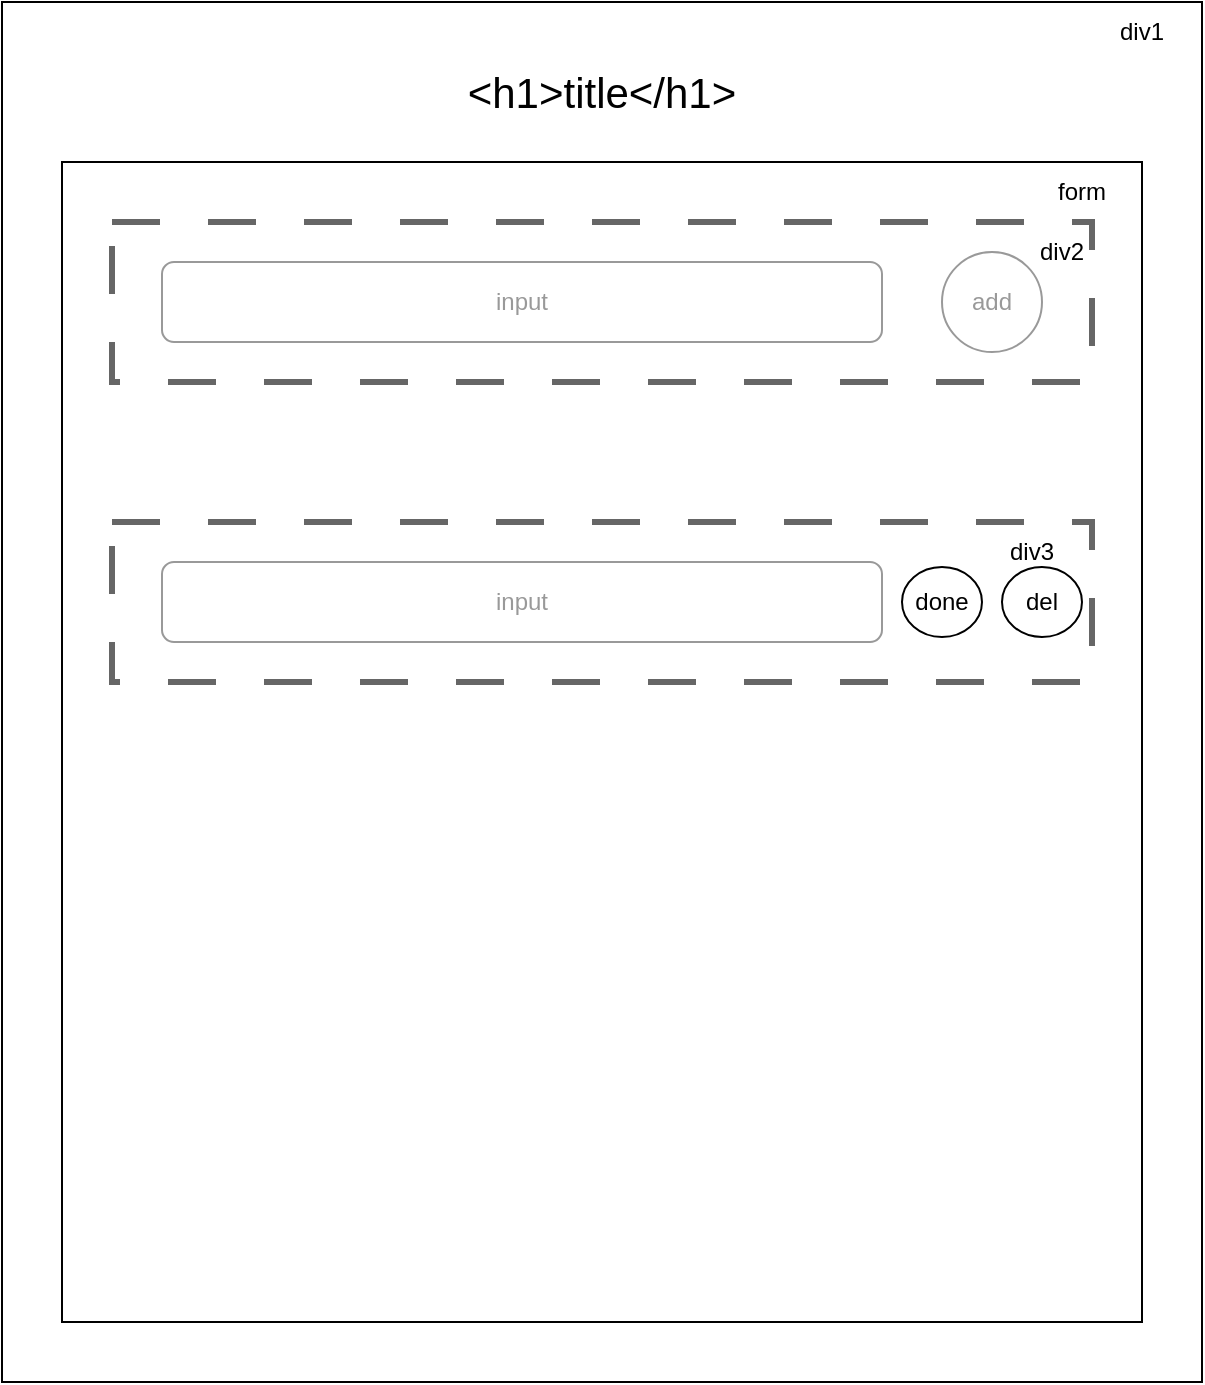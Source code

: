 <mxfile version="23.1.0" type="device">
  <diagram name="Page-1" id="yeAIkkxbPoXX1x4sGKfb">
    <mxGraphModel dx="1434" dy="772" grid="1" gridSize="10" guides="1" tooltips="1" connect="1" arrows="1" fold="1" page="1" pageScale="1" pageWidth="850" pageHeight="1100" math="0" shadow="0">
      <root>
        <mxCell id="0" />
        <mxCell id="1" parent="0" />
        <mxCell id="op8WPkMQcGLi08D2DGe4-1" value="" style="verticalLabelPosition=bottom;verticalAlign=top;html=1;shape=mxgraph.basic.rect;fillColor2=none;strokeWidth=1;size=20;indent=5;" vertex="1" parent="1">
          <mxGeometry x="120" y="40" width="600" height="690" as="geometry" />
        </mxCell>
        <mxCell id="op8WPkMQcGLi08D2DGe4-3" value="&amp;lt;h1&amp;gt;title&amp;lt;/h1&amp;gt;" style="text;html=1;strokeColor=none;fillColor=none;align=center;verticalAlign=middle;whiteSpace=wrap;rounded=0;fontSize=21;" vertex="1" parent="1">
          <mxGeometry x="330" y="70" width="180" height="30" as="geometry" />
        </mxCell>
        <mxCell id="op8WPkMQcGLi08D2DGe4-6" value="" style="verticalLabelPosition=bottom;verticalAlign=top;html=1;shape=mxgraph.basic.rect;fillColor2=none;strokeWidth=1;size=20;indent=5;" vertex="1" parent="1">
          <mxGeometry x="150" y="120" width="540" height="580" as="geometry" />
        </mxCell>
        <mxCell id="op8WPkMQcGLi08D2DGe4-7" value="div1" style="text;html=1;strokeColor=none;fillColor=none;align=center;verticalAlign=middle;whiteSpace=wrap;rounded=0;" vertex="1" parent="1">
          <mxGeometry x="660" y="40" width="60" height="30" as="geometry" />
        </mxCell>
        <mxCell id="op8WPkMQcGLi08D2DGe4-8" value="form" style="text;html=1;strokeColor=none;fillColor=none;align=center;verticalAlign=middle;whiteSpace=wrap;rounded=0;" vertex="1" parent="1">
          <mxGeometry x="630" y="120" width="60" height="30" as="geometry" />
        </mxCell>
        <mxCell id="op8WPkMQcGLi08D2DGe4-9" value="input" style="rounded=1;whiteSpace=wrap;html=1;" vertex="1" parent="1">
          <mxGeometry x="200" y="170" width="360" height="40" as="geometry" />
        </mxCell>
        <mxCell id="op8WPkMQcGLi08D2DGe4-10" value="add" style="ellipse;whiteSpace=wrap;html=1;" vertex="1" parent="1">
          <mxGeometry x="590" y="165" width="50" height="50" as="geometry" />
        </mxCell>
        <mxCell id="op8WPkMQcGLi08D2DGe4-14" value="" style="rounded=0;whiteSpace=wrap;html=1;dashed=1;dashPattern=8 8;strokeWidth=3;opacity=60;" vertex="1" parent="1">
          <mxGeometry x="175" y="150" width="490" height="80" as="geometry" />
        </mxCell>
        <mxCell id="op8WPkMQcGLi08D2DGe4-13" value="input" style="rounded=1;whiteSpace=wrap;html=1;" vertex="1" parent="1">
          <mxGeometry x="200" y="320" width="360" height="40" as="geometry" />
        </mxCell>
        <mxCell id="op8WPkMQcGLi08D2DGe4-15" value="div2" style="text;html=1;strokeColor=none;fillColor=none;align=center;verticalAlign=middle;whiteSpace=wrap;rounded=0;" vertex="1" parent="1">
          <mxGeometry x="620" y="150" width="60" height="30" as="geometry" />
        </mxCell>
        <mxCell id="op8WPkMQcGLi08D2DGe4-16" value="" style="rounded=0;whiteSpace=wrap;html=1;dashed=1;dashPattern=8 8;strokeWidth=3;opacity=60;" vertex="1" parent="1">
          <mxGeometry x="175" y="300" width="490" height="80" as="geometry" />
        </mxCell>
        <mxCell id="op8WPkMQcGLi08D2DGe4-18" value="done" style="ellipse;whiteSpace=wrap;html=1;" vertex="1" parent="1">
          <mxGeometry x="570" y="322.5" width="40" height="35" as="geometry" />
        </mxCell>
        <mxCell id="op8WPkMQcGLi08D2DGe4-19" value="del" style="ellipse;whiteSpace=wrap;html=1;" vertex="1" parent="1">
          <mxGeometry x="620" y="322.5" width="40" height="35" as="geometry" />
        </mxCell>
        <mxCell id="op8WPkMQcGLi08D2DGe4-20" value="div3" style="text;html=1;strokeColor=none;fillColor=none;align=center;verticalAlign=middle;whiteSpace=wrap;rounded=0;" vertex="1" parent="1">
          <mxGeometry x="605" y="300" width="60" height="30" as="geometry" />
        </mxCell>
      </root>
    </mxGraphModel>
  </diagram>
</mxfile>
